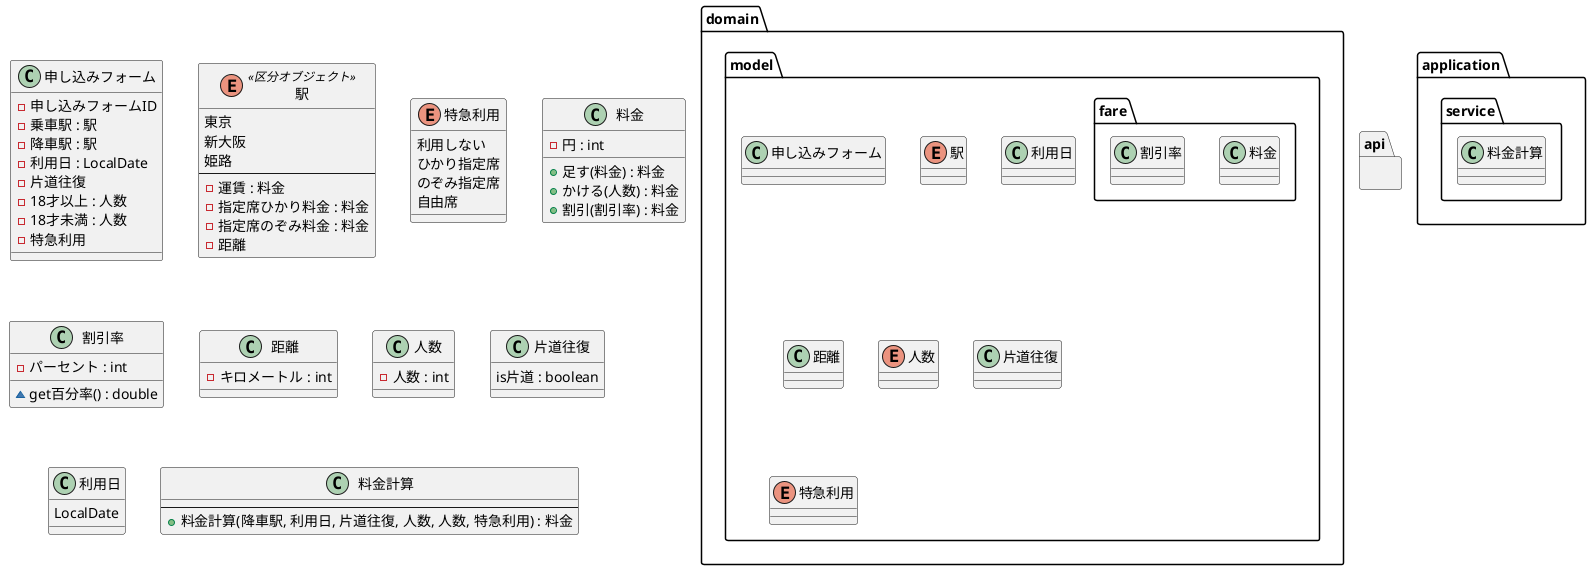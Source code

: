 @startuml

package domain {
    package model {

        class 申し込みフォーム
        enum 駅
        package fare {
            class 料金
            class 割引率
        }
        class 利用日
        class 距離
        enum 人数
        class 片道往復
        enum 特急利用
    }

}

package application {
    package service {
        class 料金計算
    }
}

package api {
}

class 申し込みフォーム {
    - 申し込みフォームID
    - 乗車駅 : 駅
    - 降車駅 : 駅
    - 利用日 : LocalDate
    - 片道往復
    - 18才以上 : 人数
    - 18才未満 : 人数
    - 特急利用


}
enum 駅 <<区分オブジェクト>> {
    東京
    新大阪
    姫路
    --
    - 運賃 : 料金
    - 指定席ひかり料金 : 料金
    - 指定席のぞみ料金 : 料金
    - 距離
}
enum 特急利用 {
    利用しない
    ひかり指定席
    のぞみ指定席
    自由席
}
class 料金 {
    - 円 : int

    + 足す(料金) : 料金
    + かける(人数) : 料金
    + 割引(割引率) : 料金
}
class 割引率 {
    - パーセント : int

    ~ get百分率() : double
}
class 距離 {
    - キロメートル : int
}
class 人数 {
    - 人数 : int
}
class 片道往復 {
    is片道 : boolean
}
class 利用日 {
    LocalDate
}

class 料金計算 {
    --
    + 料金計算(降車駅, 利用日, 片道往復, 人数, 人数, 特急利用) : 料金
}

@enduml
